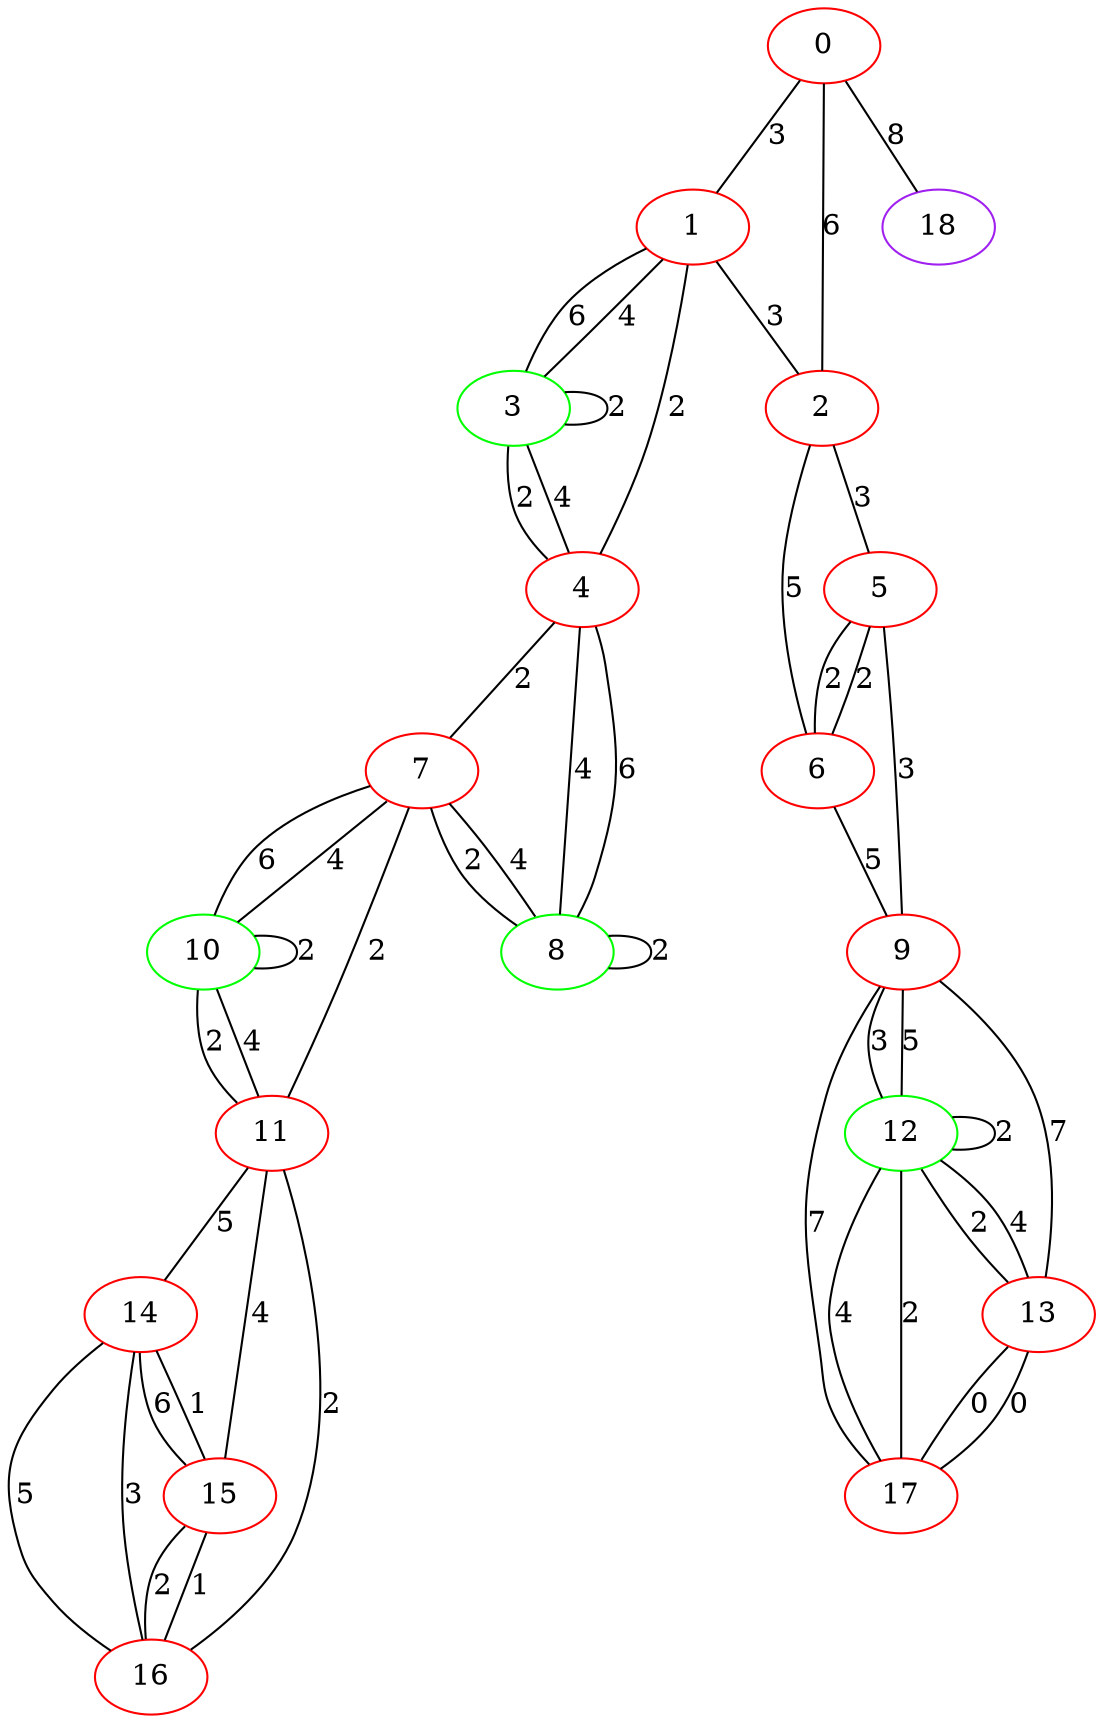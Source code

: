 graph "" {
0 [color=red, weight=1];
1 [color=red, weight=1];
2 [color=red, weight=1];
3 [color=green, weight=2];
4 [color=red, weight=1];
5 [color=red, weight=1];
6 [color=red, weight=1];
7 [color=red, weight=1];
8 [color=green, weight=2];
9 [color=red, weight=1];
10 [color=green, weight=2];
11 [color=red, weight=1];
12 [color=green, weight=2];
13 [color=red, weight=1];
14 [color=red, weight=1];
15 [color=red, weight=1];
16 [color=red, weight=1];
17 [color=red, weight=1];
18 [color=purple, weight=4];
0 -- 1  [key=0, label=3];
0 -- 2  [key=0, label=6];
0 -- 18  [key=0, label=8];
1 -- 2  [key=0, label=3];
1 -- 3  [key=0, label=6];
1 -- 3  [key=1, label=4];
1 -- 4  [key=0, label=2];
2 -- 5  [key=0, label=3];
2 -- 6  [key=0, label=5];
3 -- 3  [key=0, label=2];
3 -- 4  [key=0, label=4];
3 -- 4  [key=1, label=2];
4 -- 8  [key=0, label=4];
4 -- 8  [key=1, label=6];
4 -- 7  [key=0, label=2];
5 -- 9  [key=0, label=3];
5 -- 6  [key=0, label=2];
5 -- 6  [key=1, label=2];
6 -- 9  [key=0, label=5];
7 -- 8  [key=0, label=2];
7 -- 8  [key=1, label=4];
7 -- 10  [key=0, label=6];
7 -- 10  [key=1, label=4];
7 -- 11  [key=0, label=2];
8 -- 8  [key=0, label=2];
9 -- 17  [key=0, label=7];
9 -- 12  [key=0, label=3];
9 -- 12  [key=1, label=5];
9 -- 13  [key=0, label=7];
10 -- 10  [key=0, label=2];
10 -- 11  [key=0, label=4];
10 -- 11  [key=1, label=2];
11 -- 16  [key=0, label=2];
11 -- 15  [key=0, label=4];
11 -- 14  [key=0, label=5];
12 -- 12  [key=0, label=2];
12 -- 13  [key=0, label=4];
12 -- 13  [key=1, label=2];
12 -- 17  [key=0, label=4];
12 -- 17  [key=1, label=2];
13 -- 17  [key=0, label=0];
13 -- 17  [key=1, label=0];
14 -- 16  [key=0, label=5];
14 -- 16  [key=1, label=3];
14 -- 15  [key=0, label=6];
14 -- 15  [key=1, label=1];
15 -- 16  [key=0, label=1];
15 -- 16  [key=1, label=2];
}
